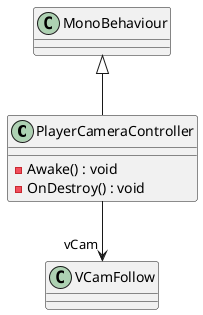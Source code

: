 @startuml
class PlayerCameraController {
    - Awake() : void
    - OnDestroy() : void
}
MonoBehaviour <|-- PlayerCameraController
PlayerCameraController --> "vCam" VCamFollow
@enduml
